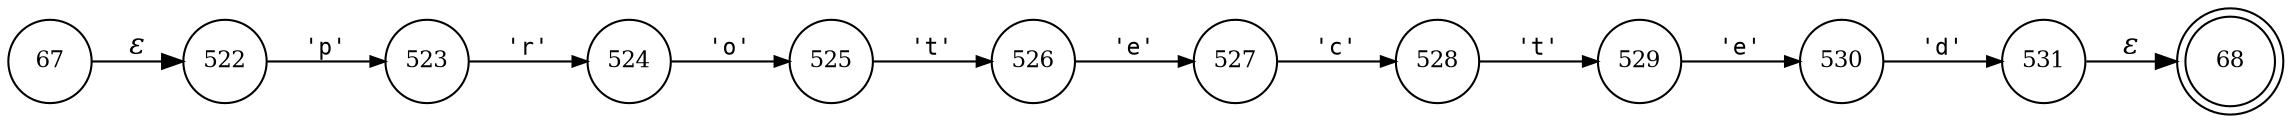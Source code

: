 digraph ATN {
rankdir=LR;
s68[fontsize=11, label="68", shape=doublecircle, fixedsize=true, width=.6];
s528[fontsize=11,label="528", shape=circle, fixedsize=true, width=.55, peripheries=1];
s529[fontsize=11,label="529", shape=circle, fixedsize=true, width=.55, peripheries=1];
s530[fontsize=11,label="530", shape=circle, fixedsize=true, width=.55, peripheries=1];
s67[fontsize=11,label="67", shape=circle, fixedsize=true, width=.55, peripheries=1];
s531[fontsize=11,label="531", shape=circle, fixedsize=true, width=.55, peripheries=1];
s522[fontsize=11,label="522", shape=circle, fixedsize=true, width=.55, peripheries=1];
s523[fontsize=11,label="523", shape=circle, fixedsize=true, width=.55, peripheries=1];
s524[fontsize=11,label="524", shape=circle, fixedsize=true, width=.55, peripheries=1];
s525[fontsize=11,label="525", shape=circle, fixedsize=true, width=.55, peripheries=1];
s526[fontsize=11,label="526", shape=circle, fixedsize=true, width=.55, peripheries=1];
s527[fontsize=11,label="527", shape=circle, fixedsize=true, width=.55, peripheries=1];
s67 -> s522 [fontname="Times-Italic", label="&epsilon;"];
s522 -> s523 [fontsize=11, fontname="Courier", arrowsize=.7, label = "'p'", arrowhead = normal];
s523 -> s524 [fontsize=11, fontname="Courier", arrowsize=.7, label = "'r'", arrowhead = normal];
s524 -> s525 [fontsize=11, fontname="Courier", arrowsize=.7, label = "'o'", arrowhead = normal];
s525 -> s526 [fontsize=11, fontname="Courier", arrowsize=.7, label = "'t'", arrowhead = normal];
s526 -> s527 [fontsize=11, fontname="Courier", arrowsize=.7, label = "'e'", arrowhead = normal];
s527 -> s528 [fontsize=11, fontname="Courier", arrowsize=.7, label = "'c'", arrowhead = normal];
s528 -> s529 [fontsize=11, fontname="Courier", arrowsize=.7, label = "'t'", arrowhead = normal];
s529 -> s530 [fontsize=11, fontname="Courier", arrowsize=.7, label = "'e'", arrowhead = normal];
s530 -> s531 [fontsize=11, fontname="Courier", arrowsize=.7, label = "'d'", arrowhead = normal];
s531 -> s68 [fontname="Times-Italic", label="&epsilon;"];
}